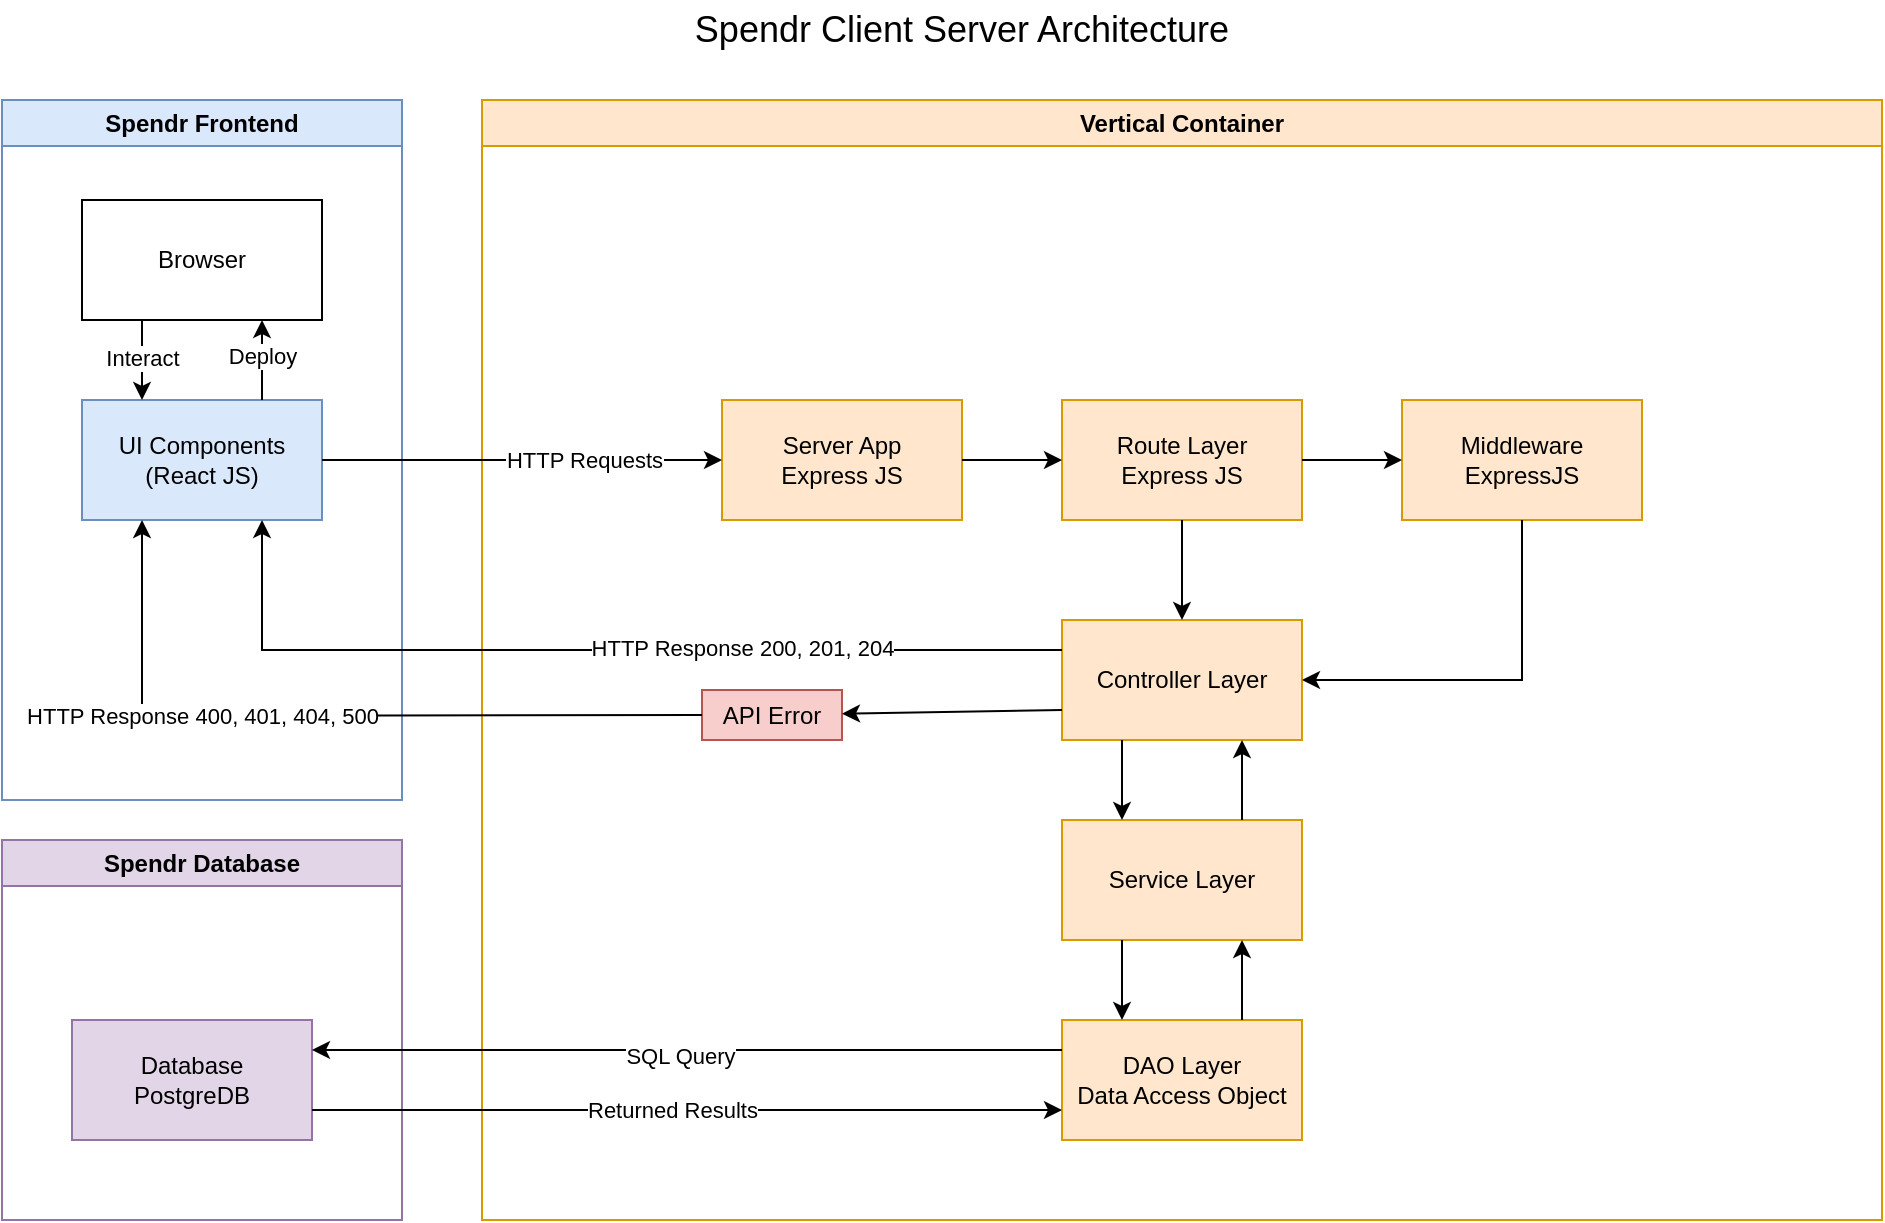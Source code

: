 <mxfile version="21.8.2" type="device">
  <diagram name="Page-1" id="VFi8vVqz5H-AVK_05t4a">
    <mxGraphModel dx="1615" dy="828" grid="1" gridSize="10" guides="1" tooltips="1" connect="1" arrows="1" fold="1" page="1" pageScale="1" pageWidth="850" pageHeight="1100" math="0" shadow="0">
      <root>
        <mxCell id="0" />
        <mxCell id="1" parent="0" />
        <mxCell id="EEQD98YzqtHimO_jsbl0-1" value="Spendr Database" style="swimlane;whiteSpace=wrap;html=1;fillColor=#e1d5e7;strokeColor=#9673a6;" vertex="1" parent="1">
          <mxGeometry x="270" y="600" width="200" height="190" as="geometry" />
        </mxCell>
        <mxCell id="EEQD98YzqtHimO_jsbl0-38" value="&lt;div&gt;Database&lt;/div&gt;&lt;div&gt;PostgreDB&lt;br&gt;&lt;/div&gt;" style="rounded=0;whiteSpace=wrap;html=1;fillColor=#e1d5e7;strokeColor=#9673a6;" vertex="1" parent="EEQD98YzqtHimO_jsbl0-1">
          <mxGeometry x="35" y="90" width="120" height="60" as="geometry" />
        </mxCell>
        <mxCell id="EEQD98YzqtHimO_jsbl0-2" value="Spendr Frontend" style="swimlane;whiteSpace=wrap;html=1;fillColor=#dae8fc;strokeColor=#6c8ebf;" vertex="1" parent="1">
          <mxGeometry x="270" y="230" width="200" height="350" as="geometry" />
        </mxCell>
        <mxCell id="EEQD98YzqtHimO_jsbl0-4" value="Browser" style="rounded=0;whiteSpace=wrap;html=1;" vertex="1" parent="EEQD98YzqtHimO_jsbl0-2">
          <mxGeometry x="40" y="50" width="120" height="60" as="geometry" />
        </mxCell>
        <mxCell id="EEQD98YzqtHimO_jsbl0-5" value="&lt;div&gt;UI Components&lt;/div&gt;&lt;div&gt;(React JS)&lt;br&gt;&lt;/div&gt;" style="rounded=0;whiteSpace=wrap;html=1;fillColor=#dae8fc;strokeColor=#6c8ebf;" vertex="1" parent="EEQD98YzqtHimO_jsbl0-2">
          <mxGeometry x="40" y="150" width="120" height="60" as="geometry" />
        </mxCell>
        <mxCell id="EEQD98YzqtHimO_jsbl0-8" value="" style="endArrow=classic;html=1;rounded=0;entryX=0.75;entryY=1;entryDx=0;entryDy=0;exitX=0.75;exitY=0;exitDx=0;exitDy=0;" edge="1" parent="EEQD98YzqtHimO_jsbl0-2" source="EEQD98YzqtHimO_jsbl0-5" target="EEQD98YzqtHimO_jsbl0-4">
          <mxGeometry width="50" height="50" relative="1" as="geometry">
            <mxPoint x="140" y="210" as="sourcePoint" />
            <mxPoint x="190" y="160" as="targetPoint" />
          </mxGeometry>
        </mxCell>
        <mxCell id="EEQD98YzqtHimO_jsbl0-9" value="Deploy" style="edgeLabel;html=1;align=center;verticalAlign=middle;resizable=0;points=[];" vertex="1" connectable="0" parent="EEQD98YzqtHimO_jsbl0-8">
          <mxGeometry x="0.117" relative="1" as="geometry">
            <mxPoint as="offset" />
          </mxGeometry>
        </mxCell>
        <mxCell id="EEQD98YzqtHimO_jsbl0-10" value="" style="endArrow=classic;html=1;rounded=0;entryX=0.25;entryY=0;entryDx=0;entryDy=0;exitX=0.25;exitY=1;exitDx=0;exitDy=0;" edge="1" parent="EEQD98YzqtHimO_jsbl0-2" source="EEQD98YzqtHimO_jsbl0-4" target="EEQD98YzqtHimO_jsbl0-5">
          <mxGeometry width="50" height="50" relative="1" as="geometry">
            <mxPoint x="140" y="210" as="sourcePoint" />
            <mxPoint x="190" y="160" as="targetPoint" />
          </mxGeometry>
        </mxCell>
        <mxCell id="EEQD98YzqtHimO_jsbl0-11" value="Interact" style="edgeLabel;html=1;align=center;verticalAlign=middle;resizable=0;points=[];" vertex="1" connectable="0" parent="EEQD98YzqtHimO_jsbl0-10">
          <mxGeometry x="-0.083" relative="1" as="geometry">
            <mxPoint as="offset" />
          </mxGeometry>
        </mxCell>
        <mxCell id="EEQD98YzqtHimO_jsbl0-13" value="Vertical Container" style="swimlane;whiteSpace=wrap;html=1;fillColor=#ffe6cc;strokeColor=#d79b00;" vertex="1" parent="1">
          <mxGeometry x="510" y="230" width="700" height="560" as="geometry" />
        </mxCell>
        <mxCell id="EEQD98YzqtHimO_jsbl0-12" value="&lt;div&gt;Server App&lt;/div&gt;&lt;div&gt;Express JS&lt;br&gt;&lt;/div&gt;" style="rounded=0;whiteSpace=wrap;html=1;fillColor=#ffe6cc;strokeColor=#d79b00;" vertex="1" parent="EEQD98YzqtHimO_jsbl0-13">
          <mxGeometry x="120" y="150" width="120" height="60" as="geometry" />
        </mxCell>
        <mxCell id="EEQD98YzqtHimO_jsbl0-16" value="&lt;div&gt;Route Layer&lt;/div&gt;Express JS" style="rounded=0;whiteSpace=wrap;html=1;fillColor=#ffe6cc;strokeColor=#d79b00;" vertex="1" parent="EEQD98YzqtHimO_jsbl0-13">
          <mxGeometry x="290" y="150" width="120" height="60" as="geometry" />
        </mxCell>
        <mxCell id="EEQD98YzqtHimO_jsbl0-17" value="" style="endArrow=classic;html=1;rounded=0;entryX=0;entryY=0.5;entryDx=0;entryDy=0;exitX=1;exitY=0.5;exitDx=0;exitDy=0;" edge="1" parent="EEQD98YzqtHimO_jsbl0-13" source="EEQD98YzqtHimO_jsbl0-12" target="EEQD98YzqtHimO_jsbl0-16">
          <mxGeometry width="50" height="50" relative="1" as="geometry">
            <mxPoint x="340" y="330" as="sourcePoint" />
            <mxPoint x="390" y="280" as="targetPoint" />
          </mxGeometry>
        </mxCell>
        <mxCell id="EEQD98YzqtHimO_jsbl0-18" value="&lt;div&gt;Middleware&lt;/div&gt;&lt;div&gt;ExpressJS&lt;br&gt;&lt;/div&gt;" style="rounded=0;whiteSpace=wrap;html=1;fillColor=#ffe6cc;strokeColor=#d79b00;" vertex="1" parent="EEQD98YzqtHimO_jsbl0-13">
          <mxGeometry x="460" y="150" width="120" height="60" as="geometry" />
        </mxCell>
        <mxCell id="EEQD98YzqtHimO_jsbl0-19" value="" style="endArrow=classic;html=1;rounded=0;exitX=1;exitY=0.5;exitDx=0;exitDy=0;entryX=0;entryY=0.5;entryDx=0;entryDy=0;" edge="1" parent="EEQD98YzqtHimO_jsbl0-13" source="EEQD98YzqtHimO_jsbl0-16" target="EEQD98YzqtHimO_jsbl0-18">
          <mxGeometry width="50" height="50" relative="1" as="geometry">
            <mxPoint x="440" y="179.55" as="sourcePoint" />
            <mxPoint x="470" y="200" as="targetPoint" />
          </mxGeometry>
        </mxCell>
        <mxCell id="EEQD98YzqtHimO_jsbl0-23" value="Controller Layer" style="rounded=0;whiteSpace=wrap;html=1;fillColor=#ffe6cc;strokeColor=#d79b00;" vertex="1" parent="EEQD98YzqtHimO_jsbl0-13">
          <mxGeometry x="290" y="260" width="120" height="60" as="geometry" />
        </mxCell>
        <mxCell id="EEQD98YzqtHimO_jsbl0-24" value="" style="endArrow=classic;html=1;rounded=0;exitX=0.5;exitY=1;exitDx=0;exitDy=0;entryX=0.5;entryY=0;entryDx=0;entryDy=0;" edge="1" parent="EEQD98YzqtHimO_jsbl0-13" source="EEQD98YzqtHimO_jsbl0-16" target="EEQD98YzqtHimO_jsbl0-23">
          <mxGeometry width="50" height="50" relative="1" as="geometry">
            <mxPoint x="330" y="370" as="sourcePoint" />
            <mxPoint x="380" y="320" as="targetPoint" />
          </mxGeometry>
        </mxCell>
        <mxCell id="EEQD98YzqtHimO_jsbl0-25" value="" style="endArrow=classic;html=1;rounded=0;exitX=0.5;exitY=1;exitDx=0;exitDy=0;entryX=1;entryY=0.5;entryDx=0;entryDy=0;" edge="1" parent="EEQD98YzqtHimO_jsbl0-13" source="EEQD98YzqtHimO_jsbl0-18" target="EEQD98YzqtHimO_jsbl0-23">
          <mxGeometry width="50" height="50" relative="1" as="geometry">
            <mxPoint x="330" y="370" as="sourcePoint" />
            <mxPoint x="380" y="320" as="targetPoint" />
            <Array as="points">
              <mxPoint x="520" y="290" />
            </Array>
          </mxGeometry>
        </mxCell>
        <mxCell id="EEQD98YzqtHimO_jsbl0-29" value="API Error" style="rounded=0;whiteSpace=wrap;html=1;fillColor=#f8cecc;strokeColor=#b85450;" vertex="1" parent="EEQD98YzqtHimO_jsbl0-13">
          <mxGeometry x="110" y="295" width="70" height="25" as="geometry" />
        </mxCell>
        <mxCell id="EEQD98YzqtHimO_jsbl0-28" value="" style="endArrow=classic;html=1;rounded=0;exitX=0;exitY=0.75;exitDx=0;exitDy=0;" edge="1" parent="EEQD98YzqtHimO_jsbl0-13" source="EEQD98YzqtHimO_jsbl0-23" target="EEQD98YzqtHimO_jsbl0-29">
          <mxGeometry width="50" height="50" relative="1" as="geometry">
            <mxPoint x="90" y="320" as="sourcePoint" />
            <mxPoint x="170" y="305" as="targetPoint" />
          </mxGeometry>
        </mxCell>
        <mxCell id="EEQD98YzqtHimO_jsbl0-32" value="Service Layer" style="rounded=0;whiteSpace=wrap;html=1;fillColor=#ffe6cc;strokeColor=#d79b00;" vertex="1" parent="EEQD98YzqtHimO_jsbl0-13">
          <mxGeometry x="290" y="360" width="120" height="60" as="geometry" />
        </mxCell>
        <mxCell id="EEQD98YzqtHimO_jsbl0-33" value="" style="endArrow=classic;html=1;rounded=0;entryX=0.25;entryY=0;entryDx=0;entryDy=0;exitX=0.25;exitY=1;exitDx=0;exitDy=0;" edge="1" parent="EEQD98YzqtHimO_jsbl0-13" source="EEQD98YzqtHimO_jsbl0-23" target="EEQD98YzqtHimO_jsbl0-32">
          <mxGeometry width="50" height="50" relative="1" as="geometry">
            <mxPoint x="200" y="340" as="sourcePoint" />
            <mxPoint x="250" y="290" as="targetPoint" />
          </mxGeometry>
        </mxCell>
        <mxCell id="EEQD98YzqtHimO_jsbl0-34" value="" style="endArrow=classic;html=1;rounded=0;exitX=0.75;exitY=0;exitDx=0;exitDy=0;entryX=0.75;entryY=1;entryDx=0;entryDy=0;" edge="1" parent="EEQD98YzqtHimO_jsbl0-13" source="EEQD98YzqtHimO_jsbl0-32" target="EEQD98YzqtHimO_jsbl0-23">
          <mxGeometry width="50" height="50" relative="1" as="geometry">
            <mxPoint x="380" y="320" as="sourcePoint" />
            <mxPoint x="440" y="340" as="targetPoint" />
          </mxGeometry>
        </mxCell>
        <mxCell id="EEQD98YzqtHimO_jsbl0-35" value="&lt;div&gt;DAO Layer&lt;/div&gt;&lt;div&gt;Data Access Object&lt;br&gt;&lt;/div&gt;" style="rounded=0;whiteSpace=wrap;html=1;fillColor=#ffe6cc;strokeColor=#d79b00;" vertex="1" parent="EEQD98YzqtHimO_jsbl0-13">
          <mxGeometry x="290" y="460" width="120" height="60" as="geometry" />
        </mxCell>
        <mxCell id="EEQD98YzqtHimO_jsbl0-36" value="" style="endArrow=classic;html=1;rounded=0;entryX=0.25;entryY=0;entryDx=0;entryDy=0;exitX=0.25;exitY=1;exitDx=0;exitDy=0;" edge="1" parent="EEQD98YzqtHimO_jsbl0-13" target="EEQD98YzqtHimO_jsbl0-35">
          <mxGeometry width="50" height="50" relative="1" as="geometry">
            <mxPoint x="320" y="420" as="sourcePoint" />
            <mxPoint x="250" y="390" as="targetPoint" />
          </mxGeometry>
        </mxCell>
        <mxCell id="EEQD98YzqtHimO_jsbl0-37" value="" style="endArrow=classic;html=1;rounded=0;exitX=0.75;exitY=0;exitDx=0;exitDy=0;entryX=0.75;entryY=1;entryDx=0;entryDy=0;" edge="1" parent="EEQD98YzqtHimO_jsbl0-13" source="EEQD98YzqtHimO_jsbl0-35">
          <mxGeometry width="50" height="50" relative="1" as="geometry">
            <mxPoint x="380" y="420" as="sourcePoint" />
            <mxPoint x="380" y="420" as="targetPoint" />
          </mxGeometry>
        </mxCell>
        <mxCell id="EEQD98YzqtHimO_jsbl0-14" value="" style="endArrow=classic;html=1;rounded=0;entryX=0;entryY=0.5;entryDx=0;entryDy=0;exitX=1;exitY=0.5;exitDx=0;exitDy=0;" edge="1" parent="1" source="EEQD98YzqtHimO_jsbl0-5" target="EEQD98YzqtHimO_jsbl0-12">
          <mxGeometry width="50" height="50" relative="1" as="geometry">
            <mxPoint x="670" y="490" as="sourcePoint" />
            <mxPoint x="720" y="440" as="targetPoint" />
          </mxGeometry>
        </mxCell>
        <mxCell id="EEQD98YzqtHimO_jsbl0-15" value="HTTP Requests" style="edgeLabel;html=1;align=center;verticalAlign=middle;resizable=0;points=[];" vertex="1" connectable="0" parent="EEQD98YzqtHimO_jsbl0-14">
          <mxGeometry x="0.31" relative="1" as="geometry">
            <mxPoint as="offset" />
          </mxGeometry>
        </mxCell>
        <mxCell id="EEQD98YzqtHimO_jsbl0-26" value="" style="endArrow=classic;html=1;rounded=0;exitX=0;exitY=0.25;exitDx=0;exitDy=0;entryX=0.75;entryY=1;entryDx=0;entryDy=0;" edge="1" parent="1" source="EEQD98YzqtHimO_jsbl0-23" target="EEQD98YzqtHimO_jsbl0-5">
          <mxGeometry width="50" height="50" relative="1" as="geometry">
            <mxPoint x="740" y="560" as="sourcePoint" />
            <mxPoint x="390" y="500" as="targetPoint" />
            <Array as="points">
              <mxPoint x="400" y="505" />
            </Array>
          </mxGeometry>
        </mxCell>
        <mxCell id="EEQD98YzqtHimO_jsbl0-27" value="HTTP Response 200, 201, 204" style="edgeLabel;html=1;align=center;verticalAlign=middle;resizable=0;points=[];" vertex="1" connectable="0" parent="EEQD98YzqtHimO_jsbl0-26">
          <mxGeometry x="0.058" y="-1" relative="1" as="geometry">
            <mxPoint x="86" as="offset" />
          </mxGeometry>
        </mxCell>
        <mxCell id="EEQD98YzqtHimO_jsbl0-30" value="" style="endArrow=classic;html=1;rounded=0;exitX=0;exitY=0.5;exitDx=0;exitDy=0;entryX=0.25;entryY=1;entryDx=0;entryDy=0;" edge="1" parent="1" source="EEQD98YzqtHimO_jsbl0-29" target="EEQD98YzqtHimO_jsbl0-5">
          <mxGeometry width="50" height="50" relative="1" as="geometry">
            <mxPoint x="640" y="600" as="sourcePoint" />
            <mxPoint x="340" y="538" as="targetPoint" />
            <Array as="points">
              <mxPoint x="340" y="538" />
            </Array>
          </mxGeometry>
        </mxCell>
        <mxCell id="EEQD98YzqtHimO_jsbl0-31" value="HTTP Response 400, 401, 404, 500" style="edgeLabel;html=1;align=center;verticalAlign=middle;resizable=0;points=[];" vertex="1" connectable="0" parent="EEQD98YzqtHimO_jsbl0-30">
          <mxGeometry x="-0.541" relative="1" as="geometry">
            <mxPoint x="-163" as="offset" />
          </mxGeometry>
        </mxCell>
        <mxCell id="EEQD98YzqtHimO_jsbl0-39" value="" style="endArrow=classic;html=1;rounded=0;entryX=1;entryY=0.25;entryDx=0;entryDy=0;exitX=0;exitY=0.25;exitDx=0;exitDy=0;" edge="1" parent="1" source="EEQD98YzqtHimO_jsbl0-35" target="EEQD98YzqtHimO_jsbl0-38">
          <mxGeometry width="50" height="50" relative="1" as="geometry">
            <mxPoint x="530" y="710" as="sourcePoint" />
            <mxPoint x="580" y="660" as="targetPoint" />
          </mxGeometry>
        </mxCell>
        <mxCell id="EEQD98YzqtHimO_jsbl0-41" value="SQL Query" style="edgeLabel;html=1;align=center;verticalAlign=middle;resizable=0;points=[];" vertex="1" connectable="0" parent="EEQD98YzqtHimO_jsbl0-39">
          <mxGeometry x="0.018" y="3" relative="1" as="geometry">
            <mxPoint as="offset" />
          </mxGeometry>
        </mxCell>
        <mxCell id="EEQD98YzqtHimO_jsbl0-40" value="" style="endArrow=classic;html=1;rounded=0;exitX=1;exitY=0.75;exitDx=0;exitDy=0;entryX=0;entryY=0.75;entryDx=0;entryDy=0;" edge="1" parent="1" source="EEQD98YzqtHimO_jsbl0-38" target="EEQD98YzqtHimO_jsbl0-35">
          <mxGeometry width="50" height="50" relative="1" as="geometry">
            <mxPoint x="530" y="710" as="sourcePoint" />
            <mxPoint x="580" y="660" as="targetPoint" />
          </mxGeometry>
        </mxCell>
        <mxCell id="EEQD98YzqtHimO_jsbl0-42" value="Returned Results" style="edgeLabel;html=1;align=center;verticalAlign=middle;resizable=0;points=[];" vertex="1" connectable="0" parent="EEQD98YzqtHimO_jsbl0-40">
          <mxGeometry x="-0.044" relative="1" as="geometry">
            <mxPoint as="offset" />
          </mxGeometry>
        </mxCell>
        <mxCell id="EEQD98YzqtHimO_jsbl0-43" value="&lt;font style=&quot;font-size: 18px;&quot;&gt;Spendr Client Server Architecture&lt;/font&gt;" style="text;html=1;strokeColor=none;fillColor=none;align=center;verticalAlign=middle;whiteSpace=wrap;rounded=0;" vertex="1" parent="1">
          <mxGeometry x="600" y="180" width="300" height="30" as="geometry" />
        </mxCell>
      </root>
    </mxGraphModel>
  </diagram>
</mxfile>
